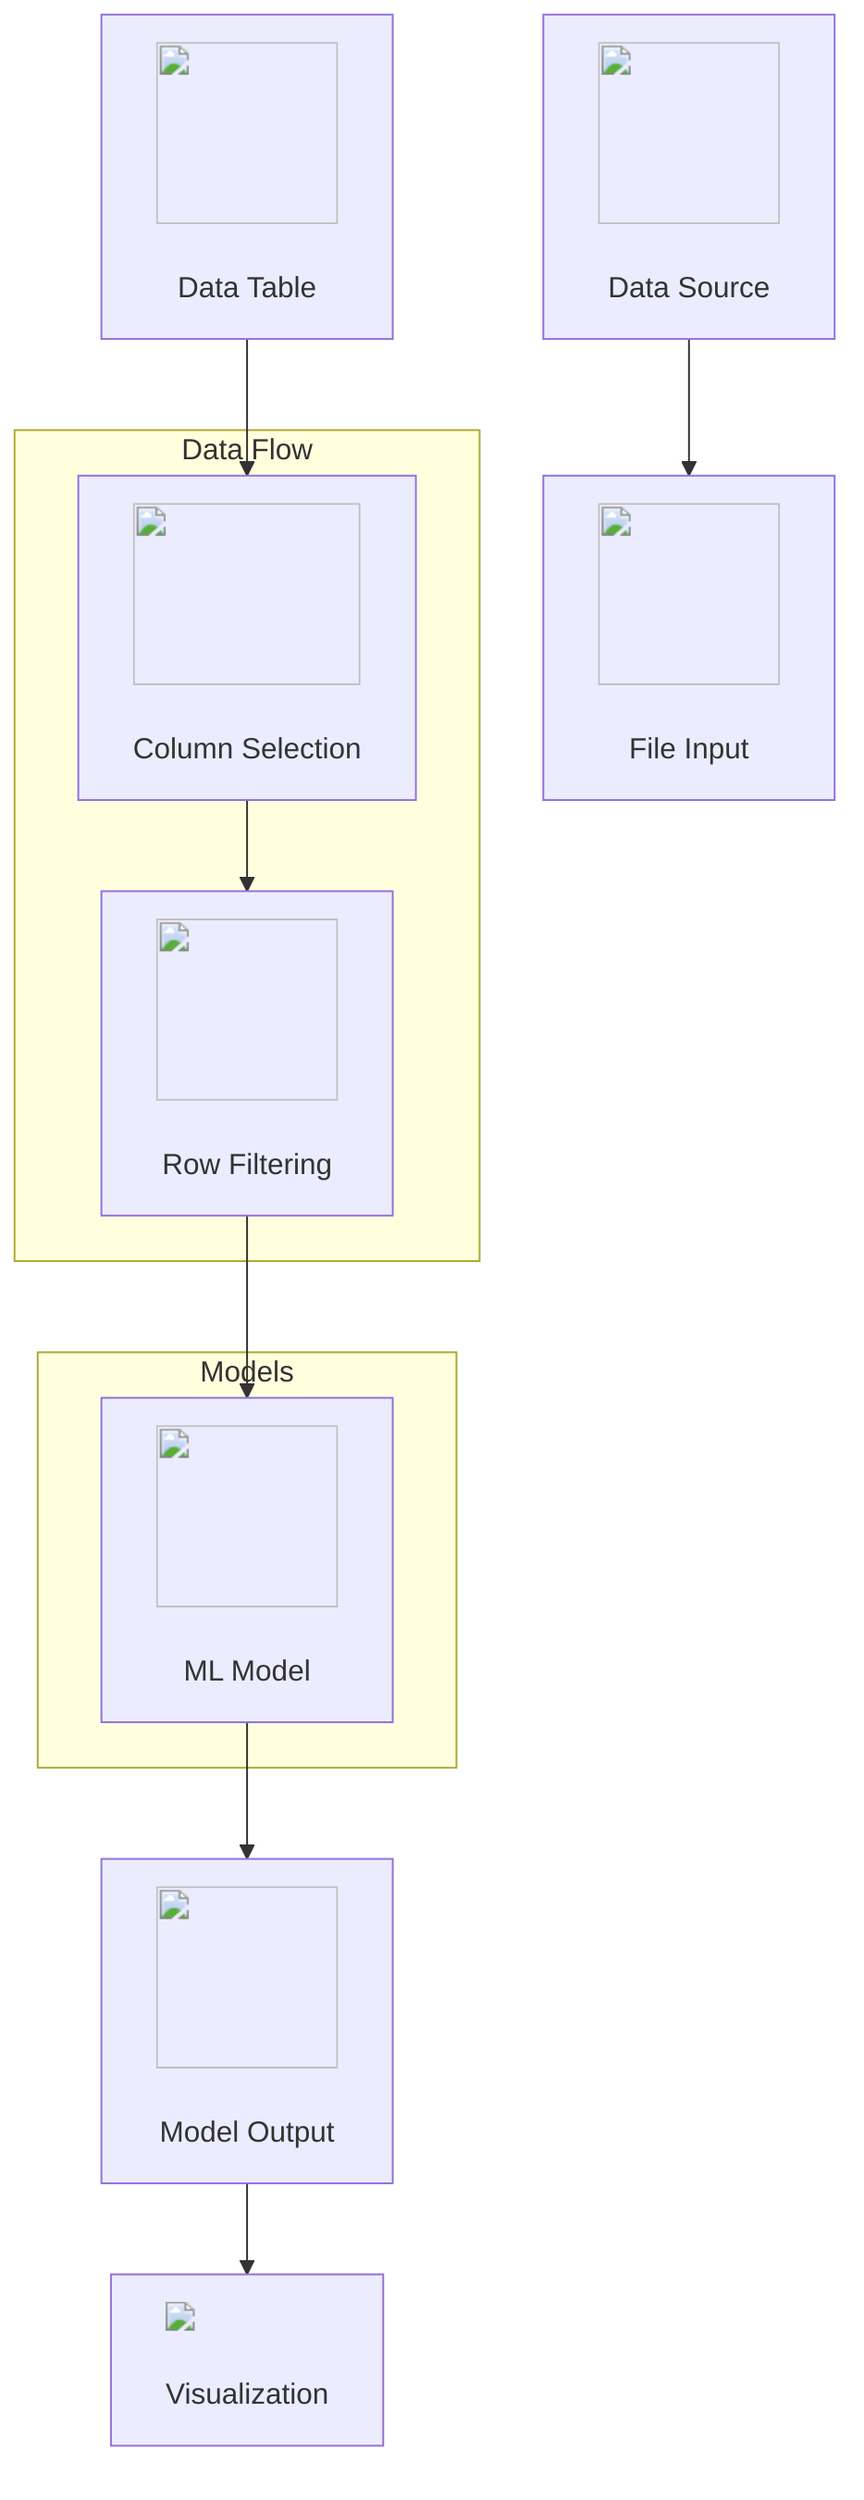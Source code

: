 %% Mermaid.js enhanced workflow diagram for 19756.ipynb

flowchart TD
  %% Data flow node enhancements
  A["<img src='icons/database.svg' width=100 height=100/> <br/> Data Source"] --> B["<img src='icons/file.svg' width=100 height=100/> <br/> File Input"];
  C["<img src='icons/table.svg' width=100 height=100/> <br/> Data Table"] --> D["<img src='icons/column_split.svg' width=100 height=100/> <br/> Column Selection"];

  subgraph DataFlow [Data Flow]
    direction TB
    D --> E["<img src='icons/row_split.svg' width=100 height=100/> <br/> Row Filtering"];
  end

  subgraph Models [Models]
    direction TB
    F["<img src='icons/brain.svg' width=100 height=100/> <br/> ML Model"];
  end

  E --> F;
  F --> G["<img src='icons/image.svg' width=100 height=100/> <br/> Model Output"];
  G["<img src='icons/image.svg' width=100 height=100/> <br/> Model Output"] --> H["<img src='dummy_plots/scatter_plot_template.svg'/> <br/> Visualization"];
